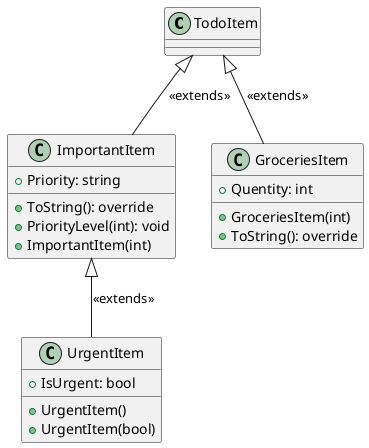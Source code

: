 @startuml TodoInheritance
class TodoItem{}

class GroceriesItem{
    + Quentity: int
    + GroceriesItem(int)
    + ToString(): override
}

class ImportantItem {
    + Priority: string
    + ToString(): override
    + PriorityLevel(int): void
    + ImportantItem(int)
}

class UrgentItem {
    + IsUrgent: bool
    + UrgentItem()
    + UrgentItem(bool)
}

GroceriesItem -up-|> TodoItem : <<extends>>
ImportantItem -up-|> TodoItem : <<extends>>
UrgentItem -up-|> ImportantItem : <<extends>>
@enduml